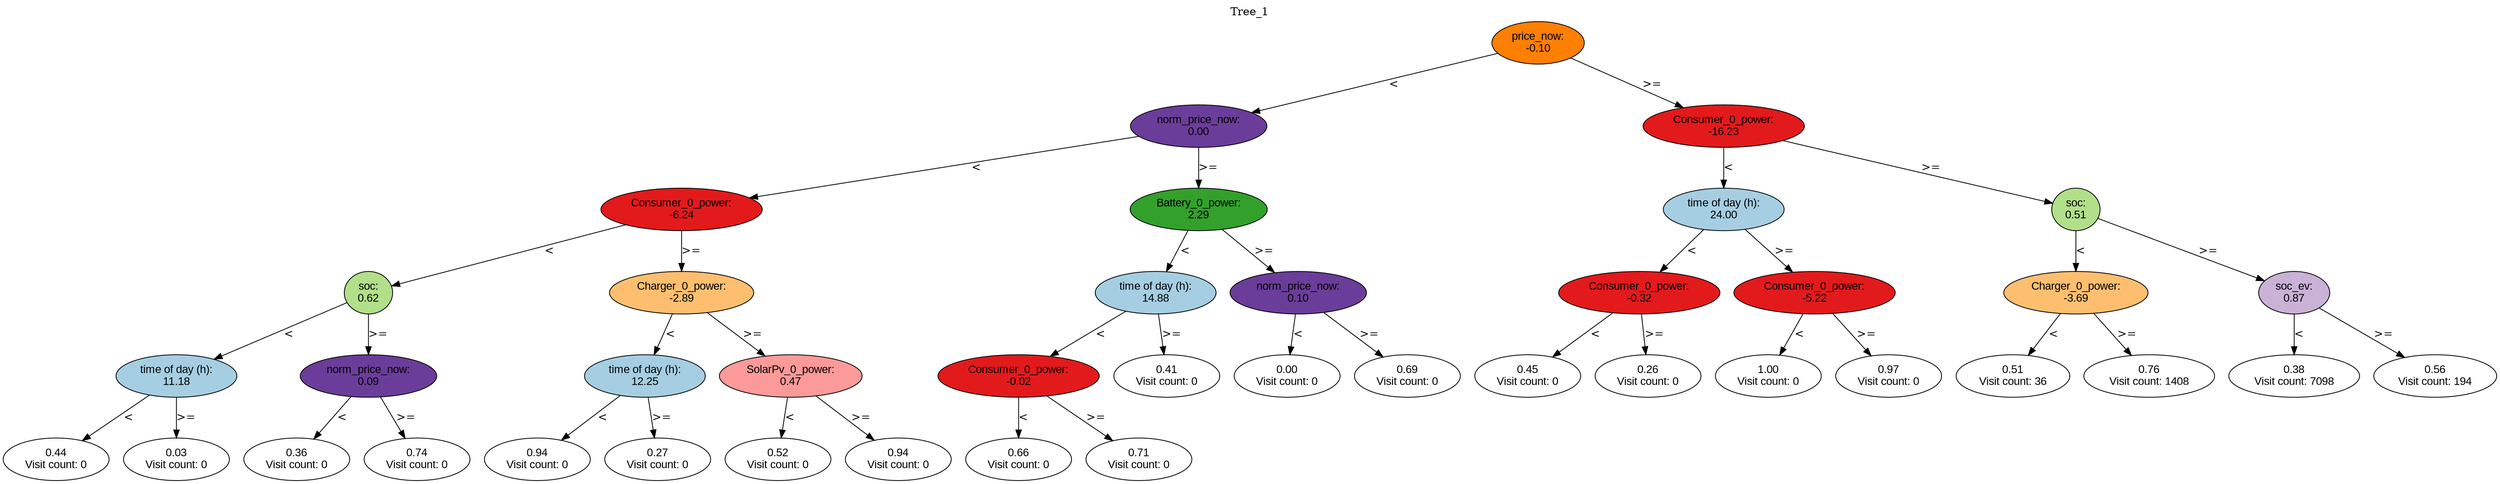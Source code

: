 digraph BST {
    node [fontname="Arial" style=filled colorscheme=paired12];
    0 [ label = "price_now:
-0.10" fillcolor=8];
    1 [ label = "norm_price_now:
0.00" fillcolor=10];
    2 [ label = "Consumer_0_power:
-6.24" fillcolor=6];
    3 [ label = "soc:
0.62" fillcolor=3];
    4 [ label = "time of day (h):
11.18" fillcolor=1];
    5 [ label = "0.44
Visit count: 0" fillcolor=white];
    6 [ label = "0.03
Visit count: 0" fillcolor=white];
    7 [ label = "norm_price_now:
0.09" fillcolor=10];
    8 [ label = "0.36
Visit count: 0" fillcolor=white];
    9 [ label = "0.74
Visit count: 0" fillcolor=white];
    10 [ label = "Charger_0_power:
-2.89" fillcolor=7];
    11 [ label = "time of day (h):
12.25" fillcolor=1];
    12 [ label = "0.94
Visit count: 0" fillcolor=white];
    13 [ label = "0.27
Visit count: 0" fillcolor=white];
    14 [ label = "SolarPv_0_power:
0.47" fillcolor=5];
    15 [ label = "0.52
Visit count: 0" fillcolor=white];
    16 [ label = "0.94
Visit count: 0" fillcolor=white];
    17 [ label = "Battery_0_power:
2.29" fillcolor=4];
    18 [ label = "time of day (h):
14.88" fillcolor=1];
    19 [ label = "Consumer_0_power:
-0.02" fillcolor=6];
    20 [ label = "0.66
Visit count: 0" fillcolor=white];
    21 [ label = "0.71
Visit count: 0" fillcolor=white];
    22 [ label = "0.41
Visit count: 0" fillcolor=white];
    23 [ label = "norm_price_now:
0.10" fillcolor=10];
    24 [ label = "0.00
Visit count: 0" fillcolor=white];
    25 [ label = "0.69
Visit count: 0" fillcolor=white];
    26 [ label = "Consumer_0_power:
-16.23" fillcolor=6];
    27 [ label = "time of day (h):
24.00" fillcolor=1];
    28 [ label = "Consumer_0_power:
-0.32" fillcolor=6];
    29 [ label = "0.45
Visit count: 0" fillcolor=white];
    30 [ label = "0.26
Visit count: 0" fillcolor=white];
    31 [ label = "Consumer_0_power:
-5.22" fillcolor=6];
    32 [ label = "1.00
Visit count: 0" fillcolor=white];
    33 [ label = "0.97
Visit count: 0" fillcolor=white];
    34 [ label = "soc:
0.51" fillcolor=3];
    35 [ label = "Charger_0_power:
-3.69" fillcolor=7];
    36 [ label = "0.51
Visit count: 36" fillcolor=white];
    37 [ label = "0.76
Visit count: 1408" fillcolor=white];
    38 [ label = "soc_ev:
0.87" fillcolor=9];
    39 [ label = "0.38
Visit count: 7098" fillcolor=white];
    40 [ label = "0.56
Visit count: 194" fillcolor=white];

    0  -> 1[ label = "<"];
    0  -> 26[ label = ">="];
    1  -> 2[ label = "<"];
    1  -> 17[ label = ">="];
    2  -> 3[ label = "<"];
    2  -> 10[ label = ">="];
    3  -> 4[ label = "<"];
    3  -> 7[ label = ">="];
    4  -> 5[ label = "<"];
    4  -> 6[ label = ">="];
    7  -> 8[ label = "<"];
    7  -> 9[ label = ">="];
    10  -> 11[ label = "<"];
    10  -> 14[ label = ">="];
    11  -> 12[ label = "<"];
    11  -> 13[ label = ">="];
    14  -> 15[ label = "<"];
    14  -> 16[ label = ">="];
    17  -> 18[ label = "<"];
    17  -> 23[ label = ">="];
    18  -> 19[ label = "<"];
    18  -> 22[ label = ">="];
    19  -> 20[ label = "<"];
    19  -> 21[ label = ">="];
    23  -> 24[ label = "<"];
    23  -> 25[ label = ">="];
    26  -> 27[ label = "<"];
    26  -> 34[ label = ">="];
    27  -> 28[ label = "<"];
    27  -> 31[ label = ">="];
    28  -> 29[ label = "<"];
    28  -> 30[ label = ">="];
    31  -> 32[ label = "<"];
    31  -> 33[ label = ">="];
    34  -> 35[ label = "<"];
    34  -> 38[ label = ">="];
    35  -> 36[ label = "<"];
    35  -> 37[ label = ">="];
    38  -> 39[ label = "<"];
    38  -> 40[ label = ">="];

    labelloc="t";
    label="Tree_1";
}